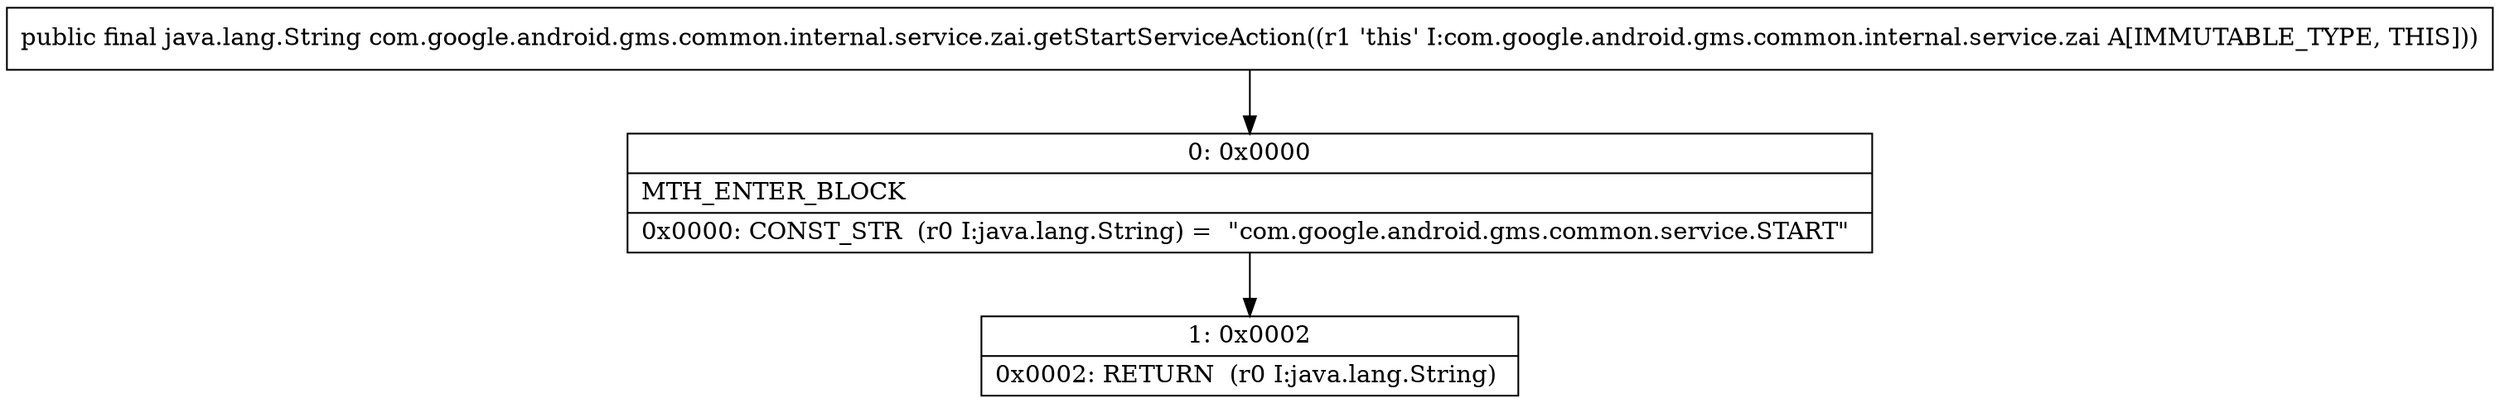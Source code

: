 digraph "CFG forcom.google.android.gms.common.internal.service.zai.getStartServiceAction()Ljava\/lang\/String;" {
Node_0 [shape=record,label="{0\:\ 0x0000|MTH_ENTER_BLOCK\l|0x0000: CONST_STR  (r0 I:java.lang.String) =  \"com.google.android.gms.common.service.START\" \l}"];
Node_1 [shape=record,label="{1\:\ 0x0002|0x0002: RETURN  (r0 I:java.lang.String) \l}"];
MethodNode[shape=record,label="{public final java.lang.String com.google.android.gms.common.internal.service.zai.getStartServiceAction((r1 'this' I:com.google.android.gms.common.internal.service.zai A[IMMUTABLE_TYPE, THIS])) }"];
MethodNode -> Node_0;
Node_0 -> Node_1;
}


